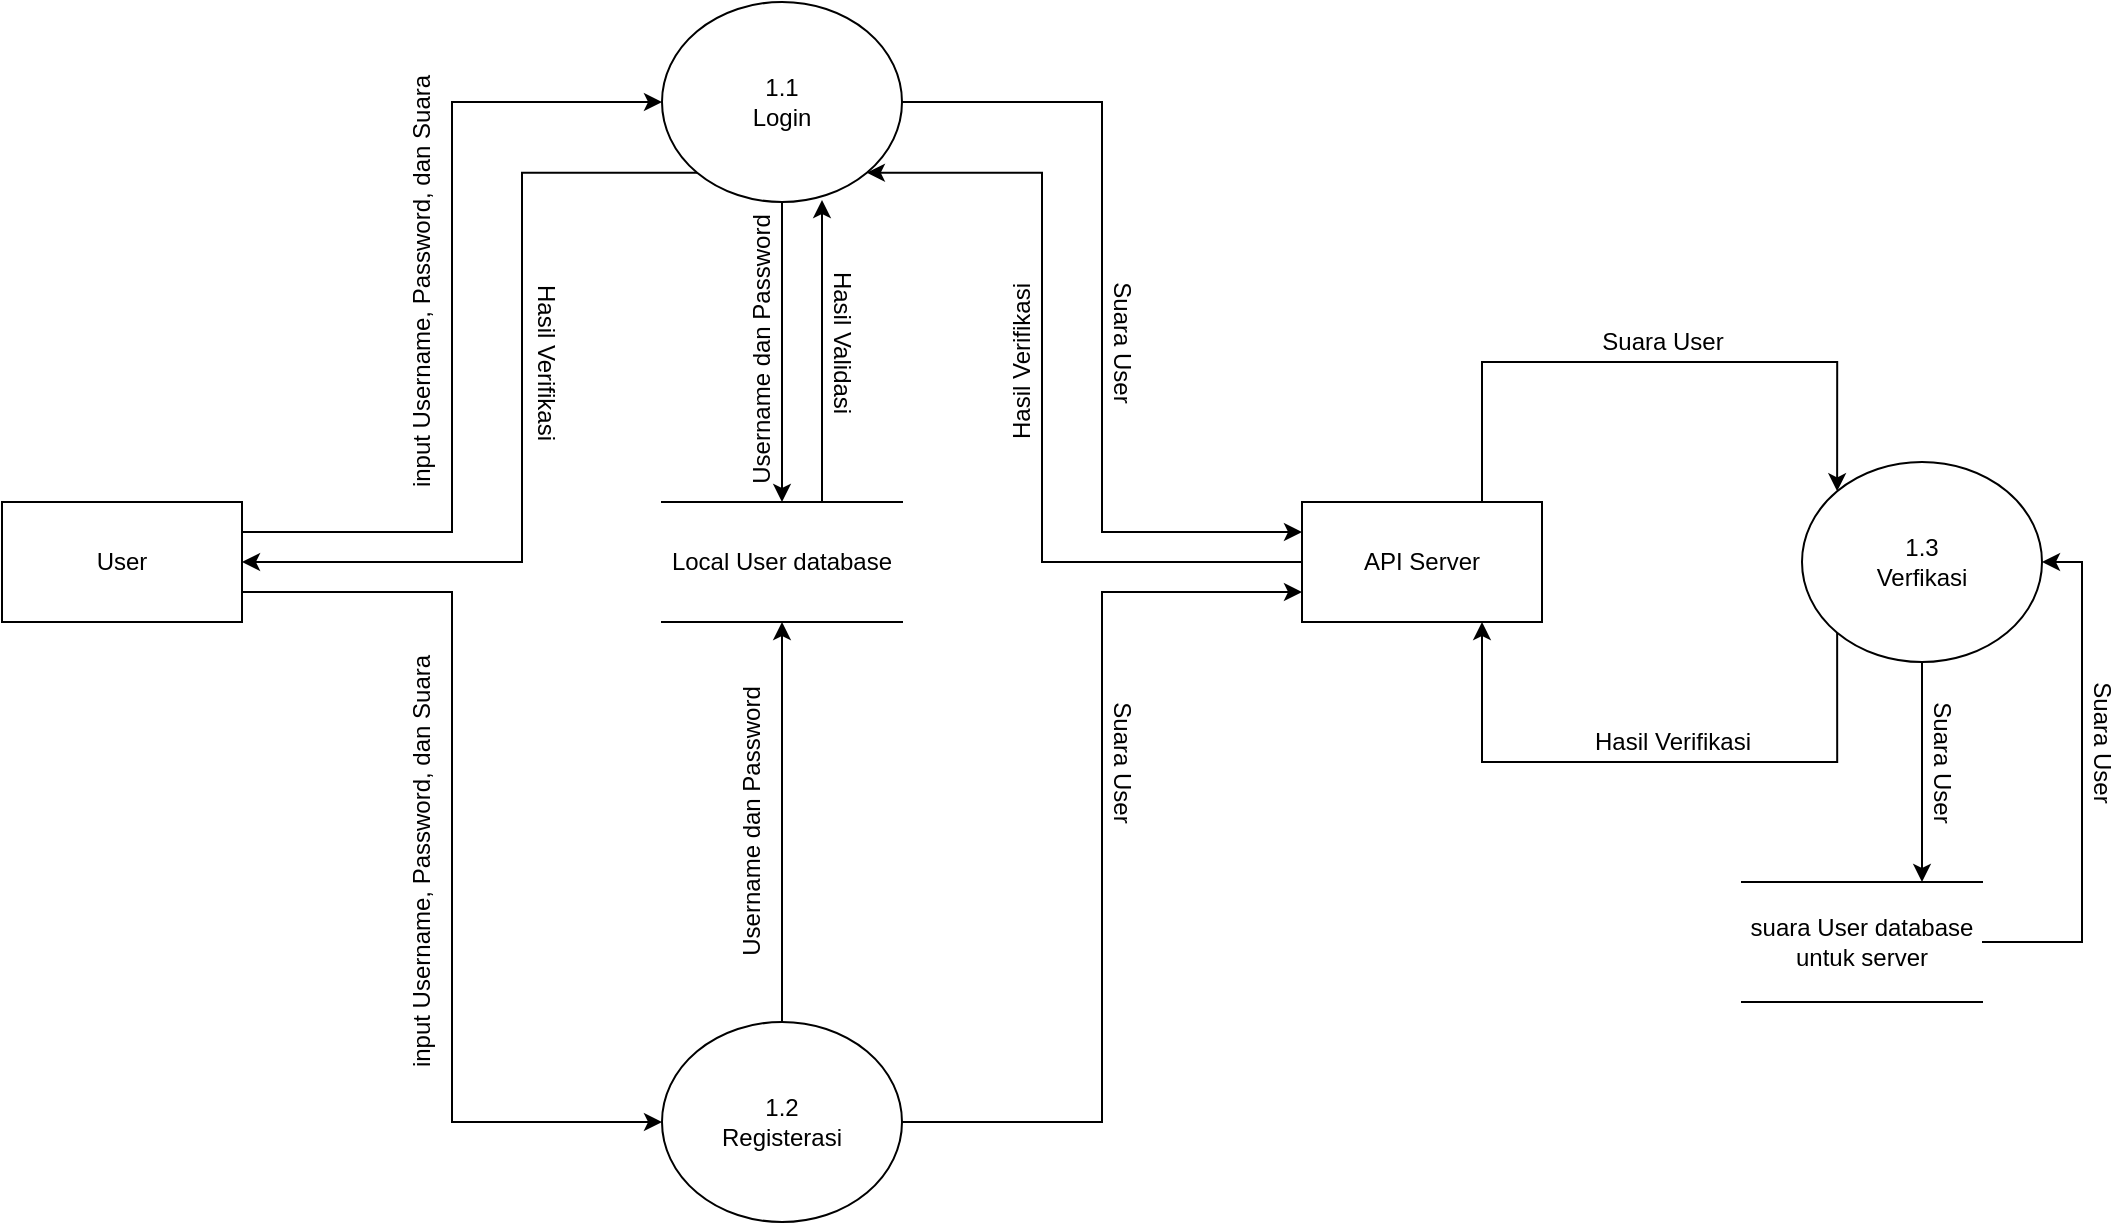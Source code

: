 <mxfile version="13.7.3" type="github">
  <diagram id="qkHHiRqnn6-byBVoWVY5" name="Page-1">
    <mxGraphModel dx="1422" dy="794" grid="1" gridSize="10" guides="1" tooltips="1" connect="1" arrows="1" fold="1" page="1" pageScale="1" pageWidth="1169" pageHeight="827" math="0" shadow="0">
      <root>
        <mxCell id="0" />
        <mxCell id="1" parent="0" />
        <mxCell id="MkqXJ4FcXzUcmUs9wCZU-4" style="edgeStyle=orthogonalEdgeStyle;rounded=0;orthogonalLoop=1;jettySize=auto;html=1;entryX=0;entryY=0.5;entryDx=0;entryDy=0;exitX=1;exitY=0.25;exitDx=0;exitDy=0;" parent="1" source="MkqXJ4FcXzUcmUs9wCZU-1" target="MkqXJ4FcXzUcmUs9wCZU-2" edge="1">
          <mxGeometry relative="1" as="geometry" />
        </mxCell>
        <mxCell id="MkqXJ4FcXzUcmUs9wCZU-7" style="edgeStyle=orthogonalEdgeStyle;rounded=0;orthogonalLoop=1;jettySize=auto;html=1;entryX=0;entryY=0.5;entryDx=0;entryDy=0;exitX=1;exitY=0.75;exitDx=0;exitDy=0;" parent="1" source="MkqXJ4FcXzUcmUs9wCZU-1" target="MkqXJ4FcXzUcmUs9wCZU-3" edge="1">
          <mxGeometry relative="1" as="geometry" />
        </mxCell>
        <mxCell id="MkqXJ4FcXzUcmUs9wCZU-1" value="User" style="rounded=0;whiteSpace=wrap;html=1;" parent="1" vertex="1">
          <mxGeometry x="65" y="320" width="120" height="60" as="geometry" />
        </mxCell>
        <mxCell id="MkqXJ4FcXzUcmUs9wCZU-9" style="edgeStyle=orthogonalEdgeStyle;rounded=0;orthogonalLoop=1;jettySize=auto;html=1;entryX=0;entryY=0.25;entryDx=0;entryDy=0;" parent="1" source="MkqXJ4FcXzUcmUs9wCZU-2" target="MkqXJ4FcXzUcmUs9wCZU-8" edge="1">
          <mxGeometry relative="1" as="geometry">
            <Array as="points">
              <mxPoint x="615" y="120" />
              <mxPoint x="615" y="335" />
            </Array>
          </mxGeometry>
        </mxCell>
        <mxCell id="G_bDAp3aoOTfOAoCLLHT-3" style="edgeStyle=orthogonalEdgeStyle;rounded=0;orthogonalLoop=1;jettySize=auto;html=1;exitX=0;exitY=1;exitDx=0;exitDy=0;entryX=1;entryY=0.5;entryDx=0;entryDy=0;" edge="1" parent="1" source="MkqXJ4FcXzUcmUs9wCZU-2" target="MkqXJ4FcXzUcmUs9wCZU-1">
          <mxGeometry relative="1" as="geometry">
            <Array as="points">
              <mxPoint x="325" y="155" />
              <mxPoint x="325" y="350" />
            </Array>
          </mxGeometry>
        </mxCell>
        <mxCell id="G_bDAp3aoOTfOAoCLLHT-6" style="edgeStyle=orthogonalEdgeStyle;rounded=0;orthogonalLoop=1;jettySize=auto;html=1;entryX=0.5;entryY=0;entryDx=0;entryDy=0;" edge="1" parent="1" source="MkqXJ4FcXzUcmUs9wCZU-2" target="G_bDAp3aoOTfOAoCLLHT-4">
          <mxGeometry relative="1" as="geometry" />
        </mxCell>
        <mxCell id="MkqXJ4FcXzUcmUs9wCZU-2" value="1.1&lt;br&gt;Login" style="ellipse;whiteSpace=wrap;html=1;" parent="1" vertex="1">
          <mxGeometry x="395" y="70" width="120" height="100" as="geometry" />
        </mxCell>
        <mxCell id="MkqXJ4FcXzUcmUs9wCZU-10" style="edgeStyle=orthogonalEdgeStyle;rounded=0;orthogonalLoop=1;jettySize=auto;html=1;entryX=0;entryY=0.75;entryDx=0;entryDy=0;exitX=1;exitY=0.5;exitDx=0;exitDy=0;" parent="1" source="MkqXJ4FcXzUcmUs9wCZU-3" target="MkqXJ4FcXzUcmUs9wCZU-8" edge="1">
          <mxGeometry relative="1" as="geometry">
            <Array as="points">
              <mxPoint x="615" y="630" />
              <mxPoint x="615" y="365" />
            </Array>
          </mxGeometry>
        </mxCell>
        <mxCell id="G_bDAp3aoOTfOAoCLLHT-5" style="edgeStyle=orthogonalEdgeStyle;rounded=0;orthogonalLoop=1;jettySize=auto;html=1;entryX=0.5;entryY=1;entryDx=0;entryDy=0;" edge="1" parent="1" source="MkqXJ4FcXzUcmUs9wCZU-3" target="G_bDAp3aoOTfOAoCLLHT-4">
          <mxGeometry relative="1" as="geometry">
            <Array as="points" />
          </mxGeometry>
        </mxCell>
        <mxCell id="MkqXJ4FcXzUcmUs9wCZU-3" value="1.2&lt;br&gt;Registerasi" style="ellipse;whiteSpace=wrap;html=1;" parent="1" vertex="1">
          <mxGeometry x="395" y="580" width="120" height="100" as="geometry" />
        </mxCell>
        <mxCell id="MkqXJ4FcXzUcmUs9wCZU-12" style="edgeStyle=orthogonalEdgeStyle;rounded=0;orthogonalLoop=1;jettySize=auto;html=1;entryX=0;entryY=0;entryDx=0;entryDy=0;exitX=0.75;exitY=0;exitDx=0;exitDy=0;" parent="1" source="MkqXJ4FcXzUcmUs9wCZU-8" target="MkqXJ4FcXzUcmUs9wCZU-11" edge="1">
          <mxGeometry relative="1" as="geometry">
            <Array as="points">
              <mxPoint x="805" y="250" />
              <mxPoint x="983" y="250" />
            </Array>
          </mxGeometry>
        </mxCell>
        <mxCell id="G_bDAp3aoOTfOAoCLLHT-1" style="edgeStyle=orthogonalEdgeStyle;rounded=0;orthogonalLoop=1;jettySize=auto;html=1;exitX=0;exitY=0.5;exitDx=0;exitDy=0;entryX=1;entryY=1;entryDx=0;entryDy=0;" edge="1" parent="1" source="MkqXJ4FcXzUcmUs9wCZU-8" target="MkqXJ4FcXzUcmUs9wCZU-2">
          <mxGeometry relative="1" as="geometry">
            <Array as="points">
              <mxPoint x="585" y="350" />
              <mxPoint x="585" y="155" />
            </Array>
          </mxGeometry>
        </mxCell>
        <mxCell id="MkqXJ4FcXzUcmUs9wCZU-8" value="API Server" style="rounded=0;whiteSpace=wrap;html=1;" parent="1" vertex="1">
          <mxGeometry x="715" y="320" width="120" height="60" as="geometry" />
        </mxCell>
        <mxCell id="MkqXJ4FcXzUcmUs9wCZU-13" style="edgeStyle=orthogonalEdgeStyle;rounded=0;orthogonalLoop=1;jettySize=auto;html=1;entryX=0.75;entryY=1;entryDx=0;entryDy=0;exitX=0;exitY=1;exitDx=0;exitDy=0;" parent="1" source="MkqXJ4FcXzUcmUs9wCZU-11" target="MkqXJ4FcXzUcmUs9wCZU-8" edge="1">
          <mxGeometry relative="1" as="geometry">
            <Array as="points">
              <mxPoint x="983" y="450" />
              <mxPoint x="805" y="450" />
            </Array>
          </mxGeometry>
        </mxCell>
        <mxCell id="G_bDAp3aoOTfOAoCLLHT-12" style="edgeStyle=orthogonalEdgeStyle;rounded=0;orthogonalLoop=1;jettySize=auto;html=1;exitX=0.5;exitY=1;exitDx=0;exitDy=0;entryX=0.75;entryY=0;entryDx=0;entryDy=0;" edge="1" parent="1" source="MkqXJ4FcXzUcmUs9wCZU-11" target="G_bDAp3aoOTfOAoCLLHT-8">
          <mxGeometry relative="1" as="geometry">
            <Array as="points" />
          </mxGeometry>
        </mxCell>
        <mxCell id="MkqXJ4FcXzUcmUs9wCZU-11" value="1.3&lt;br&gt;Verfikasi" style="ellipse;whiteSpace=wrap;html=1;" parent="1" vertex="1">
          <mxGeometry x="965" y="300" width="120" height="100" as="geometry" />
        </mxCell>
        <mxCell id="G_bDAp3aoOTfOAoCLLHT-7" style="edgeStyle=orthogonalEdgeStyle;rounded=0;orthogonalLoop=1;jettySize=auto;html=1;exitX=0.75;exitY=0;exitDx=0;exitDy=0;" edge="1" parent="1" source="G_bDAp3aoOTfOAoCLLHT-4">
          <mxGeometry relative="1" as="geometry">
            <mxPoint x="475" y="169" as="targetPoint" />
            <Array as="points">
              <mxPoint x="475" y="320" />
            </Array>
          </mxGeometry>
        </mxCell>
        <mxCell id="G_bDAp3aoOTfOAoCLLHT-4" value="Local User database" style="shape=partialRectangle;whiteSpace=wrap;html=1;left=0;right=0;fillColor=none;" vertex="1" parent="1">
          <mxGeometry x="395" y="320" width="120" height="60" as="geometry" />
        </mxCell>
        <mxCell id="G_bDAp3aoOTfOAoCLLHT-10" style="edgeStyle=orthogonalEdgeStyle;rounded=0;orthogonalLoop=1;jettySize=auto;html=1;entryX=1;entryY=0.5;entryDx=0;entryDy=0;" edge="1" parent="1" source="G_bDAp3aoOTfOAoCLLHT-8" target="MkqXJ4FcXzUcmUs9wCZU-11">
          <mxGeometry relative="1" as="geometry">
            <Array as="points">
              <mxPoint x="1105" y="540" />
              <mxPoint x="1105" y="350" />
            </Array>
          </mxGeometry>
        </mxCell>
        <mxCell id="G_bDAp3aoOTfOAoCLLHT-8" value="suara User database untuk server" style="shape=partialRectangle;whiteSpace=wrap;html=1;left=0;right=0;fillColor=none;" vertex="1" parent="1">
          <mxGeometry x="935" y="510" width="120" height="60" as="geometry" />
        </mxCell>
        <mxCell id="G_bDAp3aoOTfOAoCLLHT-13" value="input Username, Password, dan Suara" style="text;html=1;align=center;verticalAlign=middle;resizable=0;points=[];autosize=1;rotation=-90;" vertex="1" parent="1">
          <mxGeometry x="165" y="200" width="220" height="20" as="geometry" />
        </mxCell>
        <mxCell id="G_bDAp3aoOTfOAoCLLHT-14" value="Username dan Password" style="text;html=1;align=center;verticalAlign=middle;resizable=0;points=[];autosize=1;rotation=-90;" vertex="1" parent="1">
          <mxGeometry x="370" y="234" width="150" height="20" as="geometry" />
        </mxCell>
        <mxCell id="G_bDAp3aoOTfOAoCLLHT-15" value="Hasil Validasi" style="text;html=1;align=center;verticalAlign=middle;resizable=0;points=[];autosize=1;rotation=90;" vertex="1" parent="1">
          <mxGeometry x="440" y="230" width="90" height="20" as="geometry" />
        </mxCell>
        <mxCell id="G_bDAp3aoOTfOAoCLLHT-17" value="Suara User" style="text;html=1;align=center;verticalAlign=middle;resizable=0;points=[];autosize=1;rotation=90;" vertex="1" parent="1">
          <mxGeometry x="995" y="440" width="80" height="20" as="geometry" />
        </mxCell>
        <mxCell id="G_bDAp3aoOTfOAoCLLHT-18" value="Suara User" style="text;html=1;align=center;verticalAlign=middle;resizable=0;points=[];autosize=1;rotation=0;" vertex="1" parent="1">
          <mxGeometry x="855" y="230" width="80" height="20" as="geometry" />
        </mxCell>
        <mxCell id="G_bDAp3aoOTfOAoCLLHT-19" value="Hasil Verifikasi" style="text;html=1;align=center;verticalAlign=middle;resizable=0;points=[];autosize=1;rotation=0;" vertex="1" parent="1">
          <mxGeometry x="855" y="430" width="90" height="20" as="geometry" />
        </mxCell>
        <mxCell id="G_bDAp3aoOTfOAoCLLHT-22" value="Suara User" style="text;html=1;align=center;verticalAlign=middle;resizable=0;points=[];autosize=1;rotation=90;" vertex="1" parent="1">
          <mxGeometry x="585" y="440" width="80" height="20" as="geometry" />
        </mxCell>
        <mxCell id="G_bDAp3aoOTfOAoCLLHT-24" value="input Username, Password, dan Suara" style="text;html=1;align=center;verticalAlign=middle;resizable=0;points=[];autosize=1;rotation=-90;" vertex="1" parent="1">
          <mxGeometry x="165" y="490" width="220" height="20" as="geometry" />
        </mxCell>
        <mxCell id="G_bDAp3aoOTfOAoCLLHT-25" value="Username dan Password" style="text;html=1;align=center;verticalAlign=middle;resizable=0;points=[];autosize=1;rotation=-90;" vertex="1" parent="1">
          <mxGeometry x="365" y="470" width="150" height="20" as="geometry" />
        </mxCell>
        <mxCell id="G_bDAp3aoOTfOAoCLLHT-26" value="Suara User" style="text;html=1;align=center;verticalAlign=middle;resizable=0;points=[];autosize=1;rotation=90;" vertex="1" parent="1">
          <mxGeometry x="1075" y="430" width="80" height="20" as="geometry" />
        </mxCell>
        <mxCell id="G_bDAp3aoOTfOAoCLLHT-27" value="Suara User" style="text;html=1;align=center;verticalAlign=middle;resizable=0;points=[];autosize=1;rotation=90;" vertex="1" parent="1">
          <mxGeometry x="585" y="230" width="80" height="20" as="geometry" />
        </mxCell>
        <mxCell id="G_bDAp3aoOTfOAoCLLHT-28" value="Hasil Verifikasi" style="text;html=1;align=center;verticalAlign=middle;resizable=0;points=[];autosize=1;rotation=-90;" vertex="1" parent="1">
          <mxGeometry x="530" y="240" width="90" height="20" as="geometry" />
        </mxCell>
        <mxCell id="G_bDAp3aoOTfOAoCLLHT-29" value="Hasil Verifikasi" style="text;html=1;align=center;verticalAlign=middle;resizable=0;points=[];autosize=1;rotation=90;" vertex="1" parent="1">
          <mxGeometry x="292" y="240" width="90" height="20" as="geometry" />
        </mxCell>
      </root>
    </mxGraphModel>
  </diagram>
</mxfile>
